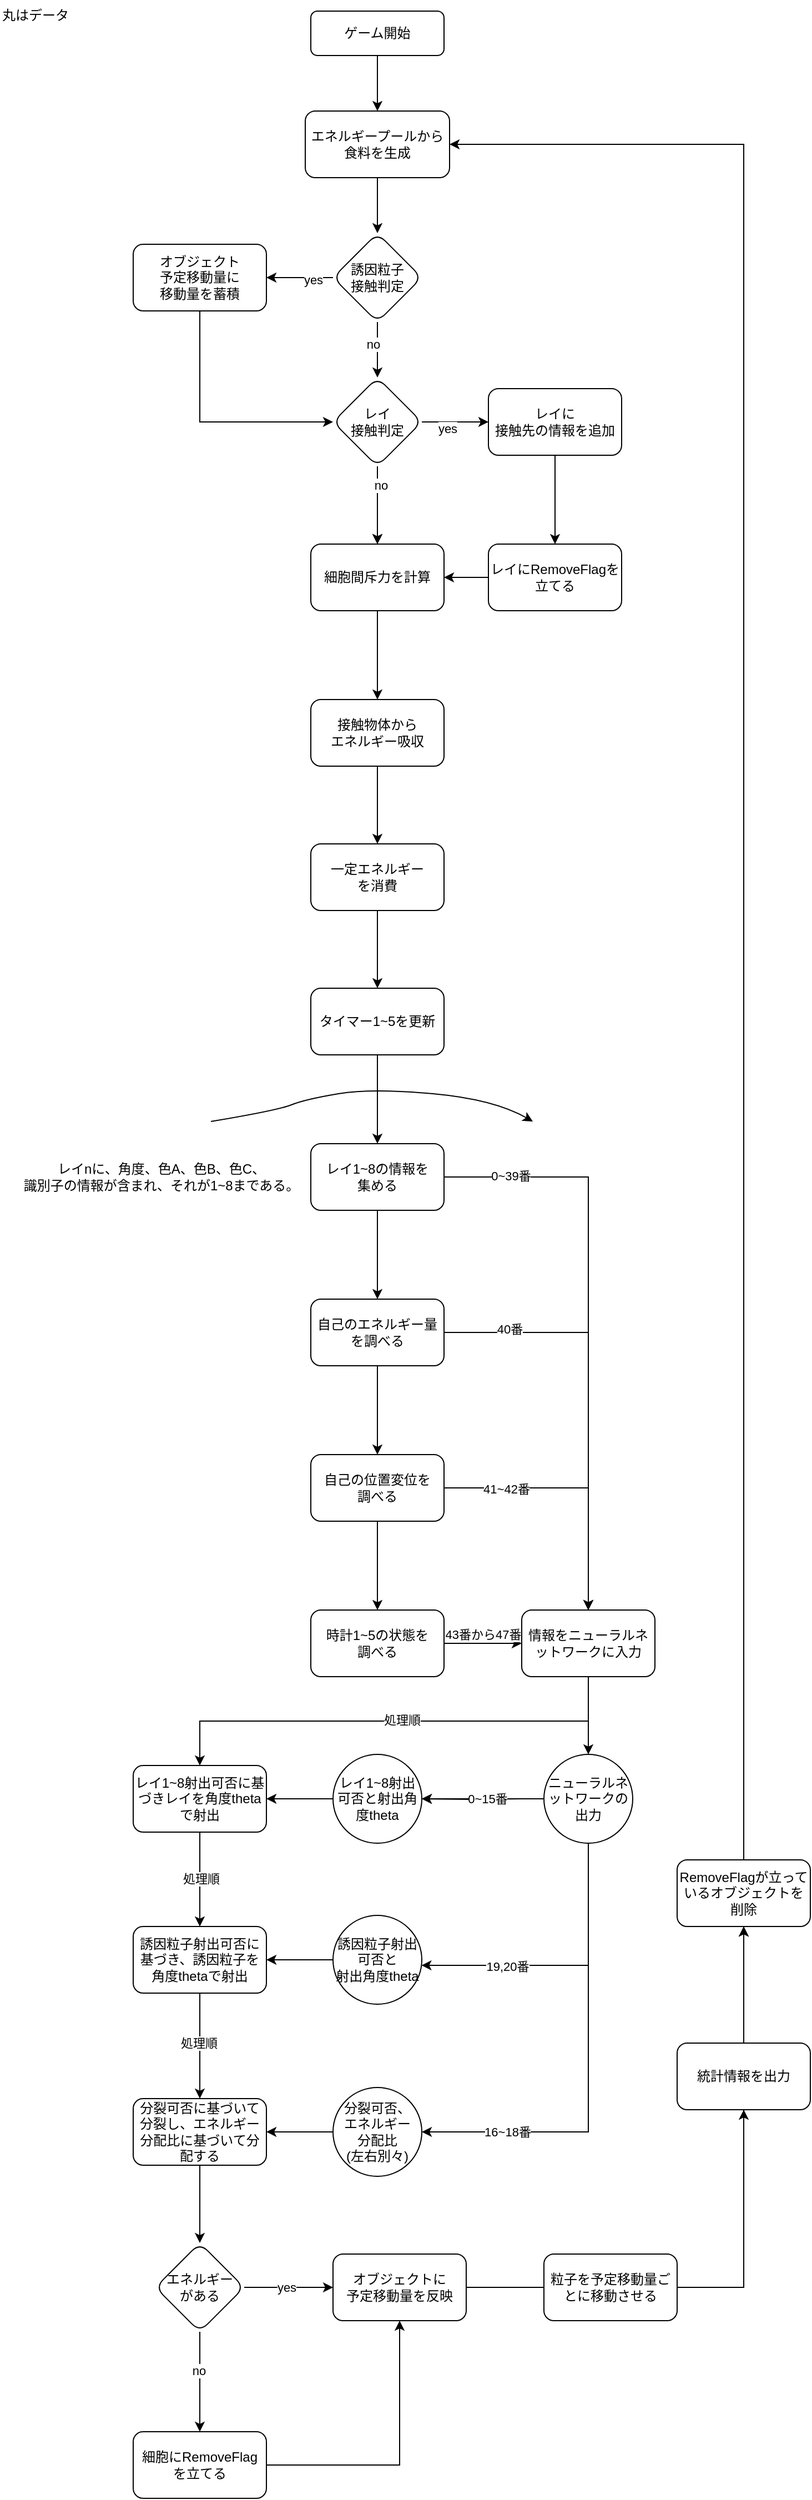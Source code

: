 <mxfile version="26.0.9">
  <diagram id="C5RBs43oDa-KdzZeNtuy" name="Page-1">
    <mxGraphModel dx="1434" dy="836" grid="1" gridSize="10" guides="1" tooltips="1" connect="1" arrows="1" fold="1" page="1" pageScale="1" pageWidth="827" pageHeight="1169" math="1" shadow="0">
      <root>
        <mxCell id="WIyWlLk6GJQsqaUBKTNV-0" />
        <mxCell id="WIyWlLk6GJQsqaUBKTNV-1" parent="WIyWlLk6GJQsqaUBKTNV-0" />
        <mxCell id="BweYoSFNHlY4nWYR6Hh1-20" value="" style="edgeStyle=orthogonalEdgeStyle;rounded=0;orthogonalLoop=1;jettySize=auto;html=1;" parent="WIyWlLk6GJQsqaUBKTNV-1" source="WIyWlLk6GJQsqaUBKTNV-3" target="BweYoSFNHlY4nWYR6Hh1-19" edge="1">
          <mxGeometry relative="1" as="geometry" />
        </mxCell>
        <mxCell id="WIyWlLk6GJQsqaUBKTNV-3" value="ゲーム開始" style="rounded=1;whiteSpace=wrap;html=1;fontSize=12;glass=0;strokeWidth=1;shadow=0;" parent="WIyWlLk6GJQsqaUBKTNV-1" vertex="1">
          <mxGeometry x="330" y="80" width="120" height="40" as="geometry" />
        </mxCell>
        <object label="" id="BweYoSFNHlY4nWYR6Hh1-6">
          <mxCell style="edgeStyle=orthogonalEdgeStyle;rounded=0;orthogonalLoop=1;jettySize=auto;html=1;" parent="WIyWlLk6GJQsqaUBKTNV-1" source="BweYoSFNHlY4nWYR6Hh1-3" target="BweYoSFNHlY4nWYR6Hh1-5" edge="1">
            <mxGeometry relative="1" as="geometry" />
          </mxCell>
        </object>
        <mxCell id="BweYoSFNHlY4nWYR6Hh1-7" value="&lt;div&gt;yes&lt;/div&gt;" style="edgeLabel;html=1;align=center;verticalAlign=middle;resizable=0;points=[];" parent="BweYoSFNHlY4nWYR6Hh1-6" vertex="1" connectable="0">
          <mxGeometry x="-0.233" y="-6" relative="1" as="geometry">
            <mxPoint as="offset" />
          </mxGeometry>
        </mxCell>
        <mxCell id="BweYoSFNHlY4nWYR6Hh1-11" value="" style="edgeStyle=orthogonalEdgeStyle;rounded=0;orthogonalLoop=1;jettySize=auto;html=1;entryX=0.5;entryY=0;entryDx=0;entryDy=0;exitX=0.5;exitY=1;exitDx=0;exitDy=0;" parent="WIyWlLk6GJQsqaUBKTNV-1" source="BweYoSFNHlY4nWYR6Hh1-23" target="BweYoSFNHlY4nWYR6Hh1-3" edge="1">
          <mxGeometry relative="1" as="geometry">
            <mxPoint x="390" y="420" as="targetPoint" />
            <mxPoint x="290" y="390" as="sourcePoint" />
          </mxGeometry>
        </mxCell>
        <mxCell id="BweYoSFNHlY4nWYR6Hh1-12" value="&lt;div&gt;no&lt;/div&gt;" style="edgeLabel;html=1;align=center;verticalAlign=middle;resizable=0;points=[];" parent="BweYoSFNHlY4nWYR6Hh1-11" vertex="1" connectable="0">
          <mxGeometry x="-0.222" y="-4" relative="1" as="geometry">
            <mxPoint as="offset" />
          </mxGeometry>
        </mxCell>
        <mxCell id="BweYoSFNHlY4nWYR6Hh1-9" value="" style="edgeStyle=orthogonalEdgeStyle;rounded=0;orthogonalLoop=1;jettySize=auto;html=1;" parent="WIyWlLk6GJQsqaUBKTNV-1" source="BweYoSFNHlY4nWYR6Hh1-5" target="BweYoSFNHlY4nWYR6Hh1-8" edge="1">
          <mxGeometry relative="1" as="geometry" />
        </mxCell>
        <mxCell id="BweYoSFNHlY4nWYR6Hh1-5" value="&lt;div&gt;レイに&lt;/div&gt;&lt;div&gt;接触先の情報を追加&lt;/div&gt;" style="whiteSpace=wrap;html=1;rounded=1;glass=0;strokeWidth=1;shadow=0;" parent="WIyWlLk6GJQsqaUBKTNV-1" vertex="1">
          <mxGeometry x="490" y="420" width="120" height="60" as="geometry" />
        </mxCell>
        <mxCell id="BweYoSFNHlY4nWYR6Hh1-25" style="edgeStyle=orthogonalEdgeStyle;rounded=0;orthogonalLoop=1;jettySize=auto;html=1;" parent="WIyWlLk6GJQsqaUBKTNV-1" source="BweYoSFNHlY4nWYR6Hh1-3" target="BweYoSFNHlY4nWYR6Hh1-97" edge="1">
          <mxGeometry relative="1" as="geometry" />
        </mxCell>
        <mxCell id="BweYoSFNHlY4nWYR6Hh1-8" value="レイにRemoveFlagを立てる" style="whiteSpace=wrap;html=1;rounded=1;glass=0;strokeWidth=1;shadow=0;" parent="WIyWlLk6GJQsqaUBKTNV-1" vertex="1">
          <mxGeometry x="490" y="560" width="120" height="60" as="geometry" />
        </mxCell>
        <mxCell id="BweYoSFNHlY4nWYR6Hh1-21" style="edgeStyle=orthogonalEdgeStyle;rounded=0;orthogonalLoop=1;jettySize=auto;html=1;" parent="WIyWlLk6GJQsqaUBKTNV-1" source="BweYoSFNHlY4nWYR6Hh1-19" target="BweYoSFNHlY4nWYR6Hh1-23" edge="1">
          <mxGeometry relative="1" as="geometry" />
        </mxCell>
        <mxCell id="BweYoSFNHlY4nWYR6Hh1-19" value="&lt;div&gt;エネルギープールから&lt;/div&gt;&lt;div&gt;食料を生成&lt;/div&gt;" style="whiteSpace=wrap;html=1;rounded=1;glass=0;strokeWidth=1;shadow=0;" parent="WIyWlLk6GJQsqaUBKTNV-1" vertex="1">
          <mxGeometry x="325" y="170" width="130" height="60" as="geometry" />
        </mxCell>
        <mxCell id="BweYoSFNHlY4nWYR6Hh1-27" value="" style="edgeStyle=orthogonalEdgeStyle;rounded=0;orthogonalLoop=1;jettySize=auto;html=1;entryX=0.5;entryY=0;entryDx=0;entryDy=0;exitX=0.5;exitY=1;exitDx=0;exitDy=0;" parent="WIyWlLk6GJQsqaUBKTNV-1" source="BweYoSFNHlY4nWYR6Hh1-3" target="BweYoSFNHlY4nWYR6Hh1-97" edge="1">
          <mxGeometry relative="1" as="geometry">
            <mxPoint x="180" y="410" as="sourcePoint" />
          </mxGeometry>
        </mxCell>
        <mxCell id="BweYoSFNHlY4nWYR6Hh1-31" value="no" style="edgeLabel;html=1;align=center;verticalAlign=middle;resizable=0;points=[];" parent="BweYoSFNHlY4nWYR6Hh1-27" vertex="1" connectable="0">
          <mxGeometry x="-0.533" y="3" relative="1" as="geometry">
            <mxPoint as="offset" />
          </mxGeometry>
        </mxCell>
        <mxCell id="BweYoSFNHlY4nWYR6Hh1-29" value="" style="edgeStyle=orthogonalEdgeStyle;rounded=0;orthogonalLoop=1;jettySize=auto;html=1;entryX=1;entryY=0.5;entryDx=0;entryDy=0;" parent="WIyWlLk6GJQsqaUBKTNV-1" source="BweYoSFNHlY4nWYR6Hh1-23" target="BweYoSFNHlY4nWYR6Hh1-28" edge="1">
          <mxGeometry relative="1" as="geometry">
            <mxPoint x="290" y="450" as="targetPoint" />
            <Array as="points">
              <mxPoint x="310" y="320" />
              <mxPoint x="310" y="320" />
            </Array>
          </mxGeometry>
        </mxCell>
        <mxCell id="BweYoSFNHlY4nWYR6Hh1-30" value="yes" style="edgeLabel;html=1;align=center;verticalAlign=middle;resizable=0;points=[];" parent="BweYoSFNHlY4nWYR6Hh1-29" vertex="1" connectable="0">
          <mxGeometry x="-0.4" y="2" relative="1" as="geometry">
            <mxPoint as="offset" />
          </mxGeometry>
        </mxCell>
        <mxCell id="BweYoSFNHlY4nWYR6Hh1-23" value="&lt;div&gt;誘因粒子&lt;/div&gt;&lt;div&gt;接触判定&lt;/div&gt;" style="rhombus;whiteSpace=wrap;html=1;rounded=1;glass=0;strokeWidth=1;shadow=0;" parent="WIyWlLk6GJQsqaUBKTNV-1" vertex="1">
          <mxGeometry x="350" y="280" width="80" height="80" as="geometry" />
        </mxCell>
        <mxCell id="BweYoSFNHlY4nWYR6Hh1-33" value="" style="edgeStyle=orthogonalEdgeStyle;rounded=0;orthogonalLoop=1;jettySize=auto;html=1;" parent="WIyWlLk6GJQsqaUBKTNV-1" source="BweYoSFNHlY4nWYR6Hh1-26" target="BweYoSFNHlY4nWYR6Hh1-32" edge="1">
          <mxGeometry relative="1" as="geometry" />
        </mxCell>
        <mxCell id="BweYoSFNHlY4nWYR6Hh1-26" value="&lt;div&gt;レイ1~8の情報を&lt;/div&gt;&lt;div&gt;集める&lt;/div&gt;" style="whiteSpace=wrap;html=1;rounded=1;glass=0;strokeWidth=1;shadow=0;" parent="WIyWlLk6GJQsqaUBKTNV-1" vertex="1">
          <mxGeometry x="330" y="1100" width="120" height="60" as="geometry" />
        </mxCell>
        <mxCell id="hIgPp-fwtlKYUE9uwvPW-1" style="edgeStyle=orthogonalEdgeStyle;rounded=0;orthogonalLoop=1;jettySize=auto;html=1;entryX=0;entryY=0.5;entryDx=0;entryDy=0;" parent="WIyWlLk6GJQsqaUBKTNV-1" source="BweYoSFNHlY4nWYR6Hh1-28" target="BweYoSFNHlY4nWYR6Hh1-3" edge="1">
          <mxGeometry relative="1" as="geometry">
            <Array as="points">
              <mxPoint x="230" y="450" />
            </Array>
          </mxGeometry>
        </mxCell>
        <mxCell id="BweYoSFNHlY4nWYR6Hh1-28" value="&lt;div&gt;オブジェクト&lt;/div&gt;&lt;div&gt;予定移動量に&lt;/div&gt;&lt;div&gt;移動量を蓄積&lt;/div&gt;" style="whiteSpace=wrap;html=1;rounded=1;glass=0;strokeWidth=1;shadow=0;" parent="WIyWlLk6GJQsqaUBKTNV-1" vertex="1">
          <mxGeometry x="170" y="290" width="120" height="60" as="geometry" />
        </mxCell>
        <mxCell id="BweYoSFNHlY4nWYR6Hh1-35" value="" style="edgeStyle=orthogonalEdgeStyle;rounded=0;orthogonalLoop=1;jettySize=auto;html=1;" parent="WIyWlLk6GJQsqaUBKTNV-1" source="BweYoSFNHlY4nWYR6Hh1-32" target="BweYoSFNHlY4nWYR6Hh1-34" edge="1">
          <mxGeometry relative="1" as="geometry" />
        </mxCell>
        <mxCell id="BweYoSFNHlY4nWYR6Hh1-46" value="" style="edgeStyle=orthogonalEdgeStyle;rounded=0;orthogonalLoop=1;jettySize=auto;html=1;exitX=1;exitY=0.5;exitDx=0;exitDy=0;" parent="WIyWlLk6GJQsqaUBKTNV-1" source="BweYoSFNHlY4nWYR6Hh1-26" target="BweYoSFNHlY4nWYR6Hh1-45" edge="1">
          <mxGeometry relative="1" as="geometry" />
        </mxCell>
        <mxCell id="BweYoSFNHlY4nWYR6Hh1-80" value="0~39番" style="edgeLabel;html=1;align=center;verticalAlign=middle;resizable=0;points=[];" parent="BweYoSFNHlY4nWYR6Hh1-46" vertex="1" connectable="0">
          <mxGeometry x="-0.769" y="1" relative="1" as="geometry">
            <mxPoint as="offset" />
          </mxGeometry>
        </mxCell>
        <mxCell id="BweYoSFNHlY4nWYR6Hh1-79" style="edgeStyle=orthogonalEdgeStyle;rounded=0;orthogonalLoop=1;jettySize=auto;html=1;entryX=0.5;entryY=0;entryDx=0;entryDy=0;" parent="WIyWlLk6GJQsqaUBKTNV-1" source="BweYoSFNHlY4nWYR6Hh1-32" target="BweYoSFNHlY4nWYR6Hh1-45" edge="1">
          <mxGeometry relative="1" as="geometry" />
        </mxCell>
        <mxCell id="BweYoSFNHlY4nWYR6Hh1-81" value="40番" style="edgeLabel;html=1;align=center;verticalAlign=middle;resizable=0;points=[];" parent="BweYoSFNHlY4nWYR6Hh1-79" vertex="1" connectable="0">
          <mxGeometry x="-0.69" y="3" relative="1" as="geometry">
            <mxPoint as="offset" />
          </mxGeometry>
        </mxCell>
        <mxCell id="BweYoSFNHlY4nWYR6Hh1-32" value="自己のエネルギー量を調べる" style="whiteSpace=wrap;html=1;rounded=1;glass=0;strokeWidth=1;shadow=0;" parent="WIyWlLk6GJQsqaUBKTNV-1" vertex="1">
          <mxGeometry x="330" y="1240" width="120" height="60" as="geometry" />
        </mxCell>
        <mxCell id="BweYoSFNHlY4nWYR6Hh1-37" value="" style="edgeStyle=orthogonalEdgeStyle;rounded=0;orthogonalLoop=1;jettySize=auto;html=1;" parent="WIyWlLk6GJQsqaUBKTNV-1" source="BweYoSFNHlY4nWYR6Hh1-34" target="BweYoSFNHlY4nWYR6Hh1-36" edge="1">
          <mxGeometry relative="1" as="geometry" />
        </mxCell>
        <mxCell id="BweYoSFNHlY4nWYR6Hh1-47" style="edgeStyle=orthogonalEdgeStyle;rounded=0;orthogonalLoop=1;jettySize=auto;html=1;" parent="WIyWlLk6GJQsqaUBKTNV-1" source="BweYoSFNHlY4nWYR6Hh1-34" target="BweYoSFNHlY4nWYR6Hh1-45" edge="1">
          <mxGeometry relative="1" as="geometry" />
        </mxCell>
        <mxCell id="BweYoSFNHlY4nWYR6Hh1-82" value="41~42番" style="edgeLabel;html=1;align=center;verticalAlign=middle;resizable=0;points=[];" parent="BweYoSFNHlY4nWYR6Hh1-47" vertex="1" connectable="0">
          <mxGeometry x="-0.533" y="-1" relative="1" as="geometry">
            <mxPoint as="offset" />
          </mxGeometry>
        </mxCell>
        <mxCell id="BweYoSFNHlY4nWYR6Hh1-34" value="&lt;div&gt;自己の位置変位を&lt;/div&gt;&lt;div&gt;調べる&lt;/div&gt;" style="whiteSpace=wrap;html=1;rounded=1;glass=0;strokeWidth=1;shadow=0;" parent="WIyWlLk6GJQsqaUBKTNV-1" vertex="1">
          <mxGeometry x="330" y="1380" width="120" height="60" as="geometry" />
        </mxCell>
        <mxCell id="BweYoSFNHlY4nWYR6Hh1-48" style="edgeStyle=orthogonalEdgeStyle;rounded=0;orthogonalLoop=1;jettySize=auto;html=1;" parent="WIyWlLk6GJQsqaUBKTNV-1" source="BweYoSFNHlY4nWYR6Hh1-36" target="BweYoSFNHlY4nWYR6Hh1-45" edge="1">
          <mxGeometry relative="1" as="geometry" />
        </mxCell>
        <mxCell id="BweYoSFNHlY4nWYR6Hh1-83" value="43番から47番" style="edgeLabel;html=1;align=center;verticalAlign=middle;resizable=0;points=[];" parent="BweYoSFNHlY4nWYR6Hh1-48" vertex="1" connectable="0">
          <mxGeometry x="-0.171" y="2" relative="1" as="geometry">
            <mxPoint x="6" y="-6" as="offset" />
          </mxGeometry>
        </mxCell>
        <mxCell id="BweYoSFNHlY4nWYR6Hh1-36" value="&lt;div&gt;時計1~5の状態を&lt;/div&gt;&lt;div&gt;調べる&lt;/div&gt;" style="whiteSpace=wrap;html=1;rounded=1;glass=0;strokeWidth=1;shadow=0;" parent="WIyWlLk6GJQsqaUBKTNV-1" vertex="1">
          <mxGeometry x="330" y="1520" width="120" height="60" as="geometry" />
        </mxCell>
        <mxCell id="BweYoSFNHlY4nWYR6Hh1-56" value="" style="edgeStyle=orthogonalEdgeStyle;rounded=0;orthogonalLoop=1;jettySize=auto;html=1;" parent="WIyWlLk6GJQsqaUBKTNV-1" source="BweYoSFNHlY4nWYR6Hh1-45" target="BweYoSFNHlY4nWYR6Hh1-94" edge="1">
          <mxGeometry relative="1" as="geometry">
            <mxPoint x="580" y="1660" as="targetPoint" />
          </mxGeometry>
        </mxCell>
        <mxCell id="BweYoSFNHlY4nWYR6Hh1-93" style="edgeStyle=orthogonalEdgeStyle;rounded=0;orthogonalLoop=1;jettySize=auto;html=1;" parent="WIyWlLk6GJQsqaUBKTNV-1" source="BweYoSFNHlY4nWYR6Hh1-45" target="BweYoSFNHlY4nWYR6Hh1-72" edge="1">
          <mxGeometry relative="1" as="geometry">
            <Array as="points">
              <mxPoint x="580" y="1620" />
              <mxPoint x="230" y="1620" />
            </Array>
          </mxGeometry>
        </mxCell>
        <mxCell id="BweYoSFNHlY4nWYR6Hh1-96" value="処理順" style="edgeLabel;html=1;align=center;verticalAlign=middle;resizable=0;points=[];" parent="BweYoSFNHlY4nWYR6Hh1-93" vertex="1" connectable="0">
          <mxGeometry x="-0.033" y="-1" relative="1" as="geometry">
            <mxPoint as="offset" />
          </mxGeometry>
        </mxCell>
        <mxCell id="BweYoSFNHlY4nWYR6Hh1-45" value="情報をニューラルネットワークに入力" style="whiteSpace=wrap;html=1;rounded=1;glass=0;strokeWidth=1;shadow=0;" parent="WIyWlLk6GJQsqaUBKTNV-1" vertex="1">
          <mxGeometry x="520" y="1520" width="120" height="60" as="geometry" />
        </mxCell>
        <mxCell id="BweYoSFNHlY4nWYR6Hh1-51" value="&lt;div&gt;レイnに、角度、色A、色B、色C、&lt;/div&gt;&lt;div&gt;識別子の情報が含まれ、それが1~8まである。&lt;/div&gt;" style="text;html=1;align=center;verticalAlign=middle;resizable=0;points=[];autosize=1;strokeColor=none;fillColor=none;" parent="WIyWlLk6GJQsqaUBKTNV-1" vertex="1">
          <mxGeometry x="60" y="1110" width="270" height="40" as="geometry" />
        </mxCell>
        <mxCell id="BweYoSFNHlY4nWYR6Hh1-53" style="edgeStyle=orthogonalEdgeStyle;rounded=0;orthogonalLoop=1;jettySize=auto;html=1;entryX=0.5;entryY=0;entryDx=0;entryDy=0;" parent="WIyWlLk6GJQsqaUBKTNV-1" source="BweYoSFNHlY4nWYR6Hh1-52" target="BweYoSFNHlY4nWYR6Hh1-26" edge="1">
          <mxGeometry relative="1" as="geometry" />
        </mxCell>
        <mxCell id="BweYoSFNHlY4nWYR6Hh1-52" value="タイマー1~5を更新" style="rounded=1;whiteSpace=wrap;html=1;" parent="WIyWlLk6GJQsqaUBKTNV-1" vertex="1">
          <mxGeometry x="330" y="960" width="120" height="60" as="geometry" />
        </mxCell>
        <mxCell id="BweYoSFNHlY4nWYR6Hh1-60" value="" style="edgeStyle=orthogonalEdgeStyle;rounded=0;orthogonalLoop=1;jettySize=auto;html=1;" parent="WIyWlLk6GJQsqaUBKTNV-1" target="BweYoSFNHlY4nWYR6Hh1-59" edge="1">
          <mxGeometry relative="1" as="geometry">
            <mxPoint x="520" y="1690" as="sourcePoint" />
          </mxGeometry>
        </mxCell>
        <mxCell id="BweYoSFNHlY4nWYR6Hh1-68" value="" style="edgeStyle=orthogonalEdgeStyle;rounded=0;orthogonalLoop=1;jettySize=auto;html=1;entryX=1;entryY=0.5;entryDx=0;entryDy=0;" parent="WIyWlLk6GJQsqaUBKTNV-1" target="BweYoSFNHlY4nWYR6Hh1-67" edge="1">
          <mxGeometry relative="1" as="geometry">
            <mxPoint x="580" y="1720" as="sourcePoint" />
            <Array as="points">
              <mxPoint x="580" y="1990" />
            </Array>
          </mxGeometry>
        </mxCell>
        <mxCell id="BweYoSFNHlY4nWYR6Hh1-87" value="16~18番" style="edgeLabel;html=1;align=center;verticalAlign=middle;resizable=0;points=[];" parent="BweYoSFNHlY4nWYR6Hh1-68" vertex="1" connectable="0">
          <mxGeometry x="0.422" relative="1" as="geometry">
            <mxPoint x="-45" as="offset" />
          </mxGeometry>
        </mxCell>
        <mxCell id="BweYoSFNHlY4nWYR6Hh1-71" style="edgeStyle=orthogonalEdgeStyle;rounded=0;orthogonalLoop=1;jettySize=auto;html=1;exitX=0.5;exitY=1;exitDx=0;exitDy=0;" parent="WIyWlLk6GJQsqaUBKTNV-1" source="BweYoSFNHlY4nWYR6Hh1-94" target="BweYoSFNHlY4nWYR6Hh1-69" edge="1">
          <mxGeometry relative="1" as="geometry">
            <mxPoint x="580" y="1720" as="sourcePoint" />
            <Array as="points">
              <mxPoint x="580" y="1840" />
            </Array>
          </mxGeometry>
        </mxCell>
        <mxCell id="BweYoSFNHlY4nWYR6Hh1-88" value="19,20番" style="edgeLabel;html=1;align=center;verticalAlign=middle;resizable=0;points=[];" parent="BweYoSFNHlY4nWYR6Hh1-71" vertex="1" connectable="0">
          <mxGeometry x="0.624" y="1" relative="1" as="geometry">
            <mxPoint x="28" as="offset" />
          </mxGeometry>
        </mxCell>
        <mxCell id="BweYoSFNHlY4nWYR6Hh1-61" value="丸はデータ" style="text;html=1;whiteSpace=wrap;overflow=hidden;rounded=0;" parent="WIyWlLk6GJQsqaUBKTNV-1" vertex="1">
          <mxGeometry x="50" y="70" width="180" height="120" as="geometry" />
        </mxCell>
        <mxCell id="BweYoSFNHlY4nWYR6Hh1-66" value="" style="edgeStyle=orthogonalEdgeStyle;rounded=0;orthogonalLoop=1;jettySize=auto;html=1;exitX=0;exitY=0.5;exitDx=0;exitDy=0;" parent="WIyWlLk6GJQsqaUBKTNV-1" source="BweYoSFNHlY4nWYR6Hh1-94" target="BweYoSFNHlY4nWYR6Hh1-59" edge="1">
          <mxGeometry relative="1" as="geometry">
            <mxPoint x="520" y="1690" as="sourcePoint" />
            <mxPoint x="390" y="1790" as="targetPoint" />
          </mxGeometry>
        </mxCell>
        <mxCell id="BweYoSFNHlY4nWYR6Hh1-85" value="0~15番" style="edgeLabel;html=1;align=center;verticalAlign=middle;resizable=0;points=[];" parent="BweYoSFNHlY4nWYR6Hh1-66" vertex="1" connectable="0">
          <mxGeometry x="-0.067" relative="1" as="geometry">
            <mxPoint as="offset" />
          </mxGeometry>
        </mxCell>
        <mxCell id="BweYoSFNHlY4nWYR6Hh1-73" value="" style="edgeStyle=orthogonalEdgeStyle;rounded=0;orthogonalLoop=1;jettySize=auto;html=1;" parent="WIyWlLk6GJQsqaUBKTNV-1" source="BweYoSFNHlY4nWYR6Hh1-59" target="BweYoSFNHlY4nWYR6Hh1-72" edge="1">
          <mxGeometry relative="1" as="geometry" />
        </mxCell>
        <mxCell id="BweYoSFNHlY4nWYR6Hh1-59" value="レイ1~8射出可否と射出角度theta" style="ellipse;whiteSpace=wrap;html=1;rounded=1;glass=0;strokeWidth=1;shadow=0;" parent="WIyWlLk6GJQsqaUBKTNV-1" vertex="1">
          <mxGeometry x="350" y="1650" width="80" height="80" as="geometry" />
        </mxCell>
        <mxCell id="BweYoSFNHlY4nWYR6Hh1-75" value="" style="edgeStyle=orthogonalEdgeStyle;rounded=0;orthogonalLoop=1;jettySize=auto;html=1;" parent="WIyWlLk6GJQsqaUBKTNV-1" source="BweYoSFNHlY4nWYR6Hh1-67" target="BweYoSFNHlY4nWYR6Hh1-74" edge="1">
          <mxGeometry relative="1" as="geometry" />
        </mxCell>
        <mxCell id="BweYoSFNHlY4nWYR6Hh1-67" value="&lt;div&gt;分裂可否、&lt;/div&gt;&lt;div&gt;エネルギー&lt;/div&gt;&lt;div&gt;分配比&lt;/div&gt;&lt;div&gt;(左右別々)&lt;/div&gt;" style="ellipse;whiteSpace=wrap;html=1;rounded=1;glass=0;strokeWidth=1;shadow=0;" parent="WIyWlLk6GJQsqaUBKTNV-1" vertex="1">
          <mxGeometry x="350" y="1950" width="80" height="80" as="geometry" />
        </mxCell>
        <mxCell id="BweYoSFNHlY4nWYR6Hh1-77" value="" style="edgeStyle=orthogonalEdgeStyle;rounded=0;orthogonalLoop=1;jettySize=auto;html=1;" parent="WIyWlLk6GJQsqaUBKTNV-1" source="BweYoSFNHlY4nWYR6Hh1-69" target="BweYoSFNHlY4nWYR6Hh1-76" edge="1">
          <mxGeometry relative="1" as="geometry" />
        </mxCell>
        <mxCell id="BweYoSFNHlY4nWYR6Hh1-69" value="&lt;div&gt;誘因粒子射出可否と&lt;/div&gt;&lt;div&gt;射出角度theta&lt;/div&gt;" style="ellipse;whiteSpace=wrap;html=1;rounded=1;glass=0;strokeWidth=1;shadow=0;" parent="WIyWlLk6GJQsqaUBKTNV-1" vertex="1">
          <mxGeometry x="350" y="1795" width="80" height="80" as="geometry" />
        </mxCell>
        <mxCell id="BweYoSFNHlY4nWYR6Hh1-134" style="edgeStyle=orthogonalEdgeStyle;rounded=0;orthogonalLoop=1;jettySize=auto;html=1;entryX=0.5;entryY=0;entryDx=0;entryDy=0;" parent="WIyWlLk6GJQsqaUBKTNV-1" source="BweYoSFNHlY4nWYR6Hh1-72" target="BweYoSFNHlY4nWYR6Hh1-76" edge="1">
          <mxGeometry relative="1" as="geometry" />
        </mxCell>
        <mxCell id="BweYoSFNHlY4nWYR6Hh1-136" value="処理順" style="edgeLabel;html=1;align=center;verticalAlign=middle;resizable=0;points=[];" parent="BweYoSFNHlY4nWYR6Hh1-134" vertex="1" connectable="0">
          <mxGeometry x="-0.012" y="1" relative="1" as="geometry">
            <mxPoint as="offset" />
          </mxGeometry>
        </mxCell>
        <mxCell id="BweYoSFNHlY4nWYR6Hh1-72" value="レイ1~8射出可否に基づきレイを角度thetaで射出" style="whiteSpace=wrap;html=1;rounded=1;glass=0;strokeWidth=1;shadow=0;" parent="WIyWlLk6GJQsqaUBKTNV-1" vertex="1">
          <mxGeometry x="170" y="1660" width="120" height="60" as="geometry" />
        </mxCell>
        <mxCell id="BweYoSFNHlY4nWYR6Hh1-147" value="" style="edgeStyle=orthogonalEdgeStyle;rounded=0;orthogonalLoop=1;jettySize=auto;html=1;" parent="WIyWlLk6GJQsqaUBKTNV-1" source="BweYoSFNHlY4nWYR6Hh1-74" target="BweYoSFNHlY4nWYR6Hh1-146" edge="1">
          <mxGeometry relative="1" as="geometry" />
        </mxCell>
        <mxCell id="BweYoSFNHlY4nWYR6Hh1-74" value="分裂可否に基づいて分裂し、エネルギー分配比に基づいて分配する" style="whiteSpace=wrap;html=1;rounded=1;glass=0;strokeWidth=1;shadow=0;" parent="WIyWlLk6GJQsqaUBKTNV-1" vertex="1">
          <mxGeometry x="170" y="1960" width="120" height="60" as="geometry" />
        </mxCell>
        <mxCell id="BweYoSFNHlY4nWYR6Hh1-135" style="edgeStyle=orthogonalEdgeStyle;rounded=0;orthogonalLoop=1;jettySize=auto;html=1;" parent="WIyWlLk6GJQsqaUBKTNV-1" source="BweYoSFNHlY4nWYR6Hh1-76" target="BweYoSFNHlY4nWYR6Hh1-74" edge="1">
          <mxGeometry relative="1" as="geometry" />
        </mxCell>
        <mxCell id="BweYoSFNHlY4nWYR6Hh1-137" value="処理順" style="edgeLabel;html=1;align=center;verticalAlign=middle;resizable=0;points=[];" parent="BweYoSFNHlY4nWYR6Hh1-135" vertex="1" connectable="0">
          <mxGeometry x="-0.053" y="-1" relative="1" as="geometry">
            <mxPoint as="offset" />
          </mxGeometry>
        </mxCell>
        <mxCell id="BweYoSFNHlY4nWYR6Hh1-76" value="誘因粒子射出可否に基づき、誘因粒子を角度thetaで射出" style="whiteSpace=wrap;html=1;rounded=1;glass=0;strokeWidth=1;shadow=0;" parent="WIyWlLk6GJQsqaUBKTNV-1" vertex="1">
          <mxGeometry x="170" y="1805" width="120" height="60" as="geometry" />
        </mxCell>
        <mxCell id="BweYoSFNHlY4nWYR6Hh1-94" value="ニューラルネットワークの出力" style="ellipse;whiteSpace=wrap;html=1;aspect=fixed;" parent="WIyWlLk6GJQsqaUBKTNV-1" vertex="1">
          <mxGeometry x="540" y="1650" width="80" height="80" as="geometry" />
        </mxCell>
        <mxCell id="BweYoSFNHlY4nWYR6Hh1-98" style="edgeStyle=orthogonalEdgeStyle;rounded=0;orthogonalLoop=1;jettySize=auto;html=1;entryX=0.5;entryY=0;entryDx=0;entryDy=0;" parent="WIyWlLk6GJQsqaUBKTNV-1" source="BweYoSFNHlY4nWYR6Hh1-97" target="BweYoSFNHlY4nWYR6Hh1-101" edge="1">
          <mxGeometry relative="1" as="geometry" />
        </mxCell>
        <mxCell id="BweYoSFNHlY4nWYR6Hh1-97" value="細胞間斥力を計算" style="rounded=1;whiteSpace=wrap;html=1;" parent="WIyWlLk6GJQsqaUBKTNV-1" vertex="1">
          <mxGeometry x="330" y="560" width="120" height="60" as="geometry" />
        </mxCell>
        <mxCell id="BweYoSFNHlY4nWYR6Hh1-102" style="edgeStyle=orthogonalEdgeStyle;rounded=0;orthogonalLoop=1;jettySize=auto;html=1;" parent="WIyWlLk6GJQsqaUBKTNV-1" source="BweYoSFNHlY4nWYR6Hh1-101" target="BweYoSFNHlY4nWYR6Hh1-158" edge="1">
          <mxGeometry relative="1" as="geometry" />
        </mxCell>
        <mxCell id="BweYoSFNHlY4nWYR6Hh1-101" value="&lt;div&gt;接触物体から&lt;/div&gt;&lt;div&gt;エネルギー吸収&lt;/div&gt;" style="rounded=1;whiteSpace=wrap;html=1;" parent="WIyWlLk6GJQsqaUBKTNV-1" vertex="1">
          <mxGeometry x="330" y="700" width="120" height="60" as="geometry" />
        </mxCell>
        <mxCell id="BweYoSFNHlY4nWYR6Hh1-149" value="" style="edgeStyle=orthogonalEdgeStyle;rounded=0;orthogonalLoop=1;jettySize=auto;html=1;entryX=0;entryY=0.5;entryDx=0;entryDy=0;" parent="WIyWlLk6GJQsqaUBKTNV-1" source="BweYoSFNHlY4nWYR6Hh1-146" target="BweYoSFNHlY4nWYR6Hh1-156" edge="1">
          <mxGeometry relative="1" as="geometry" />
        </mxCell>
        <mxCell id="BweYoSFNHlY4nWYR6Hh1-150" value="&lt;div&gt;yes&lt;/div&gt;" style="edgeLabel;html=1;align=center;verticalAlign=middle;resizable=0;points=[];" parent="BweYoSFNHlY4nWYR6Hh1-149" vertex="1" connectable="0">
          <mxGeometry x="-0.067" relative="1" as="geometry">
            <mxPoint as="offset" />
          </mxGeometry>
        </mxCell>
        <mxCell id="BweYoSFNHlY4nWYR6Hh1-153" value="" style="edgeStyle=orthogonalEdgeStyle;rounded=0;orthogonalLoop=1;jettySize=auto;html=1;" parent="WIyWlLk6GJQsqaUBKTNV-1" source="BweYoSFNHlY4nWYR6Hh1-146" target="BweYoSFNHlY4nWYR6Hh1-152" edge="1">
          <mxGeometry relative="1" as="geometry" />
        </mxCell>
        <mxCell id="BweYoSFNHlY4nWYR6Hh1-155" value="&lt;div&gt;no&lt;/div&gt;" style="edgeLabel;html=1;align=center;verticalAlign=middle;resizable=0;points=[];" parent="BweYoSFNHlY4nWYR6Hh1-153" vertex="1" connectable="0">
          <mxGeometry x="-0.222" y="-1" relative="1" as="geometry">
            <mxPoint as="offset" />
          </mxGeometry>
        </mxCell>
        <mxCell id="BweYoSFNHlY4nWYR6Hh1-146" value="&lt;div&gt;エネルギー&lt;/div&gt;&lt;div&gt;がある&lt;/div&gt;" style="rhombus;whiteSpace=wrap;html=1;rounded=1;glass=0;strokeWidth=1;shadow=0;" parent="WIyWlLk6GJQsqaUBKTNV-1" vertex="1">
          <mxGeometry x="190" y="2090" width="80" height="80" as="geometry" />
        </mxCell>
        <mxCell id="BweYoSFNHlY4nWYR6Hh1-151" style="edgeStyle=orthogonalEdgeStyle;rounded=0;orthogonalLoop=1;jettySize=auto;html=1;entryX=0.5;entryY=1;entryDx=0;entryDy=0;" parent="WIyWlLk6GJQsqaUBKTNV-1" source="BweYoSFNHlY4nWYR6Hh1-148" target="uDiAJCc2MIf3P3DOKdoK-0" edge="1">
          <mxGeometry relative="1" as="geometry">
            <Array as="points">
              <mxPoint x="720" y="2130" />
            </Array>
          </mxGeometry>
        </mxCell>
        <mxCell id="BweYoSFNHlY4nWYR6Hh1-152" value="&lt;div&gt;細胞にRemoveFlag&lt;/div&gt;&lt;div&gt;を立てる&lt;/div&gt;" style="whiteSpace=wrap;html=1;rounded=1;glass=0;strokeWidth=1;shadow=0;" parent="WIyWlLk6GJQsqaUBKTNV-1" vertex="1">
          <mxGeometry x="170" y="2260" width="120" height="60" as="geometry" />
        </mxCell>
        <mxCell id="BweYoSFNHlY4nWYR6Hh1-157" style="edgeStyle=orthogonalEdgeStyle;rounded=0;orthogonalLoop=1;jettySize=auto;html=1;" parent="WIyWlLk6GJQsqaUBKTNV-1" source="BweYoSFNHlY4nWYR6Hh1-156" target="BweYoSFNHlY4nWYR6Hh1-148" edge="1">
          <mxGeometry relative="1" as="geometry" />
        </mxCell>
        <mxCell id="BweYoSFNHlY4nWYR6Hh1-156" value="&lt;div&gt;オブジェクトに&lt;/div&gt;&lt;div&gt;予定移動量を反映&lt;/div&gt;" style="rounded=1;whiteSpace=wrap;html=1;" parent="WIyWlLk6GJQsqaUBKTNV-1" vertex="1">
          <mxGeometry x="350" y="2100" width="120" height="60" as="geometry" />
        </mxCell>
        <mxCell id="BweYoSFNHlY4nWYR6Hh1-160" style="edgeStyle=orthogonalEdgeStyle;rounded=0;orthogonalLoop=1;jettySize=auto;html=1;entryX=0.5;entryY=0;entryDx=0;entryDy=0;" parent="WIyWlLk6GJQsqaUBKTNV-1" source="BweYoSFNHlY4nWYR6Hh1-158" target="BweYoSFNHlY4nWYR6Hh1-52" edge="1">
          <mxGeometry relative="1" as="geometry" />
        </mxCell>
        <mxCell id="BweYoSFNHlY4nWYR6Hh1-158" value="&lt;div&gt;一定エネルギー&lt;/div&gt;&lt;div&gt;を消費&lt;/div&gt;" style="rounded=1;whiteSpace=wrap;html=1;" parent="WIyWlLk6GJQsqaUBKTNV-1" vertex="1">
          <mxGeometry x="330" y="830" width="120" height="60" as="geometry" />
        </mxCell>
        <mxCell id="hIgPp-fwtlKYUE9uwvPW-0" value="" style="edgeStyle=orthogonalEdgeStyle;rounded=0;orthogonalLoop=1;jettySize=auto;html=1;" parent="WIyWlLk6GJQsqaUBKTNV-1" source="BweYoSFNHlY4nWYR6Hh1-8" target="BweYoSFNHlY4nWYR6Hh1-97" edge="1">
          <mxGeometry relative="1" as="geometry">
            <mxPoint x="490" y="450" as="sourcePoint" />
            <mxPoint x="240" y="310" as="targetPoint" />
          </mxGeometry>
        </mxCell>
        <mxCell id="BweYoSFNHlY4nWYR6Hh1-3" value="&lt;div&gt;レイ&lt;/div&gt;&lt;div&gt;接触判定&lt;/div&gt;" style="rhombus;whiteSpace=wrap;html=1;rounded=1;glass=0;strokeWidth=1;shadow=0;" parent="WIyWlLk6GJQsqaUBKTNV-1" vertex="1">
          <mxGeometry x="350" y="410" width="80" height="80" as="geometry" />
        </mxCell>
        <mxCell id="hIgPp-fwtlKYUE9uwvPW-2" value="" style="curved=1;endArrow=classic;html=1;rounded=0;" parent="WIyWlLk6GJQsqaUBKTNV-1" edge="1">
          <mxGeometry width="50" height="50" relative="1" as="geometry">
            <mxPoint x="240" y="1080" as="sourcePoint" />
            <mxPoint x="530" y="1080" as="targetPoint" />
            <Array as="points">
              <mxPoint x="300" y="1070" />
              <mxPoint x="325" y="1060" />
              <mxPoint x="385" y="1050" />
              <mxPoint x="495" y="1060" />
            </Array>
          </mxGeometry>
        </mxCell>
        <mxCell id="uDiAJCc2MIf3P3DOKdoK-1" value="" style="edgeStyle=orthogonalEdgeStyle;rounded=0;orthogonalLoop=1;jettySize=auto;html=1;entryX=0.5;entryY=1;entryDx=0;entryDy=0;" parent="WIyWlLk6GJQsqaUBKTNV-1" source="BweYoSFNHlY4nWYR6Hh1-148" target="uDiAJCc2MIf3P3DOKdoK-0" edge="1">
          <mxGeometry relative="1" as="geometry">
            <mxPoint x="455" y="200" as="targetPoint" />
            <Array as="points" />
            <mxPoint x="290" y="2290" as="sourcePoint" />
          </mxGeometry>
        </mxCell>
        <mxCell id="uDiAJCc2MIf3P3DOKdoK-2" style="edgeStyle=orthogonalEdgeStyle;rounded=0;orthogonalLoop=1;jettySize=auto;html=1;entryX=1;entryY=0.5;entryDx=0;entryDy=0;" parent="WIyWlLk6GJQsqaUBKTNV-1" source="uDiAJCc2MIf3P3DOKdoK-0" target="BweYoSFNHlY4nWYR6Hh1-19" edge="1">
          <mxGeometry relative="1" as="geometry">
            <Array as="points">
              <mxPoint x="720" y="200" />
            </Array>
          </mxGeometry>
        </mxCell>
        <mxCell id="uDiAJCc2MIf3P3DOKdoK-0" value="RemoveFlagが立っているオブジェクトを削除" style="rounded=1;whiteSpace=wrap;html=1;" parent="WIyWlLk6GJQsqaUBKTNV-1" vertex="1">
          <mxGeometry x="660" y="1745" width="120" height="60" as="geometry" />
        </mxCell>
        <mxCell id="5fzEsWW0z4K6sWSPCrdQ-0" value="" style="edgeStyle=orthogonalEdgeStyle;rounded=0;orthogonalLoop=1;jettySize=auto;html=1;entryX=0.5;entryY=1;entryDx=0;entryDy=0;" edge="1" parent="WIyWlLk6GJQsqaUBKTNV-1" source="BweYoSFNHlY4nWYR6Hh1-152" target="BweYoSFNHlY4nWYR6Hh1-156">
          <mxGeometry relative="1" as="geometry">
            <mxPoint x="720" y="1805" as="targetPoint" />
            <Array as="points">
              <mxPoint x="410" y="2290" />
            </Array>
            <mxPoint x="290" y="2290" as="sourcePoint" />
          </mxGeometry>
        </mxCell>
        <mxCell id="BweYoSFNHlY4nWYR6Hh1-148" value="統計情報を出力" style="whiteSpace=wrap;html=1;rounded=1;glass=0;strokeWidth=1;shadow=0;" parent="WIyWlLk6GJQsqaUBKTNV-1" vertex="1">
          <mxGeometry x="660" y="1910" width="120" height="60" as="geometry" />
        </mxCell>
        <mxCell id="5fzEsWW0z4K6sWSPCrdQ-1" value="粒子を予定移動量ごとに移動させる" style="rounded=1;whiteSpace=wrap;html=1;" vertex="1" parent="WIyWlLk6GJQsqaUBKTNV-1">
          <mxGeometry x="540" y="2100" width="120" height="60" as="geometry" />
        </mxCell>
      </root>
    </mxGraphModel>
  </diagram>
</mxfile>

